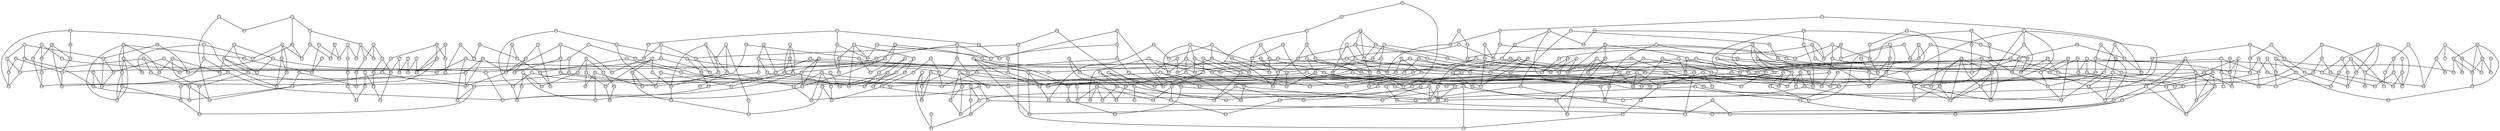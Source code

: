 graph G { 
 size = "100,100"; 
node [shape=circle, fixedsize=true, fontsize=5, height=.15];
0[ pos = "6.6,7.7" ]
1[ pos = "1.3,0.4" ]
2[ pos = "9.7,9.8" ]
3[ pos = "0.4,6.5" ]
4[ pos = "3.4,9.4" ]
5[ pos = "8.1,2.5" ]
6[ pos = "9.4,3.2" ]
7[ pos = "5.8,1.6" ]
8[ pos = "9.8,0.2" ]
9[ pos = "1.8,9.2" ]
10[ pos = "7.7,9.9" ]
11[ pos = "2.4,9.7" ]
12[ pos = "8.4,3.8" ]
13[ pos = "5.7,2.8" ]
14[ pos = "7.8,8.4" ]
15[ pos = "0.2,4.5" ]
16[ pos = "6.1,1.6" ]
17[ pos = "4.9,1.1" ]
18[ pos = "6.6,0.5" ]
19[ pos = "7.6,5.2" ]
20[ pos = "9.9,5.8" ]
21[ pos = "7.8,4.5" ]
22[ pos = "4.2,8.8" ]
23[ pos = "1.4,4" ]
24[ pos = "9,3.2" ]
25[ pos = "8.4,6.8" ]
26[ pos = "8.3,0.8" ]
27[ pos = "6.5,6.7" ]
28[ pos = "4.6,2.2" ]
29[ pos = "4.8,2.5" ]
30[ pos = "5.8,5" ]
31[ pos = "2.2,7.2" ]
32[ pos = "1.8,2.3" ]
33[ pos = "8.3,8.4" ]
34[ pos = "8,1.1" ]
35[ pos = "8.9,8" ]
36[ pos = "2.1,6.7" ]
37[ pos = "7.7,6.3" ]
38[ pos = "0.7,9.1" ]
39[ pos = "5.5,9.7" ]
40[ pos = "7.5,3.9" ]
41[ pos = "6.5,5.8" ]
42[ pos = "4.7,8.2" ]
43[ pos = "7.8,4.6" ]
44[ pos = "5.7,7.8" ]
45[ pos = "7.1,1.5" ]
46[ pos = "8,4.5" ]
47[ pos = "3.9,9.9" ]
48[ pos = "6.8,7.4" ]
49[ pos = "3.5,4.8" ]
50[ pos = "8.6,2.4" ]
51[ pos = "8,0.7" ]
52[ pos = "4.3,1" ]
53[ pos = "2.3,5" ]
54[ pos = "0.1,7.8" ]
55[ pos = "4.8,2.9" ]
56[ pos = "1.8,6.5" ]
57[ pos = "3.9,6.5" ]
58[ pos = "0,6.9" ]
59[ pos = "6.3,5.7" ]
60[ pos = "4.7,8.6" ]
61[ pos = "2.4,2.8" ]
62[ pos = "3.1,1.6" ]
63[ pos = "7.9,9.9" ]
64[ pos = "9,1.4" ]
65[ pos = "0,7.6" ]
66[ pos = "3.9,8" ]
67[ pos = "3.6,3.4" ]
68[ pos = "4.2,5.9" ]
69[ pos = "8.5,4.4" ]
70[ pos = "3.7,8.5" ]
71[ pos = "2.5,0.7" ]
72[ pos = "0.2,6.4" ]
73[ pos = "2.5,0.2" ]
74[ pos = "8.6,8.8" ]
75[ pos = "1.1,3.3" ]
76[ pos = "7.5,3.6" ]
77[ pos = "1.3,0.6" ]
78[ pos = "0.4,4.4" ]
79[ pos = "5.8,9.4" ]
80[ pos = "5.9,1" ]
81[ pos = "7.1,5" ]
82[ pos = "4.2,5.9" ]
83[ pos = "8.4,8.5" ]
84[ pos = "1.8,2.1" ]
85[ pos = "8.1,0.7" ]
86[ pos = "0.6,0.6" ]
87[ pos = "6.7,0.9" ]
88[ pos = "2.2,9.2" ]
89[ pos = "6.3,0.8" ]
90[ pos = "8,7.5" ]
91[ pos = "9.4,0.7" ]
92[ pos = "6.3,5.9" ]
93[ pos = "6.6,6.7" ]
94[ pos = "0.4,2.4" ]
95[ pos = "6.1,6.3" ]
96[ pos = "3.4,8.4" ]
97[ pos = "6.5,2.8" ]
98[ pos = "4.3,4.9" ]
99[ pos = "1.3,1.3" ]
100[ pos = "7.1,9.4" ]
101[ pos = "7.3,2.9" ]
102[ pos = "0,4" ]
103[ pos = "3.8,7.5" ]
104[ pos = "8.4,5.4" ]
105[ pos = "8.3,6.4" ]
106[ pos = "2.9,7.7" ]
107[ pos = "2.4,9.2" ]
108[ pos = "3.7,9" ]
109[ pos = "1.1,9.3" ]
110[ pos = "1.4,7.2" ]
111[ pos = "5.6,0" ]
112[ pos = "0.9,2.1" ]
113[ pos = "2.8,0.4" ]
114[ pos = "2.2,9.4" ]
115[ pos = "7,9.3" ]
116[ pos = "8.8,4.3" ]
117[ pos = "7.5,4.1" ]
118[ pos = "3.5,6.5" ]
119[ pos = "6.8,7.1" ]
120[ pos = "1.9,5.1" ]
121[ pos = "3.5,4.8" ]
122[ pos = "8.1,1.1" ]
123[ pos = "9.2,7" ]
124[ pos = "0.1,5.5" ]
125[ pos = "6.3,6.7" ]
126[ pos = "2.8,7.1" ]
127[ pos = "6.7,8.9" ]
128[ pos = "9.2,4.8" ]
129[ pos = "9.3,6.6" ]
130[ pos = "9.4,6.3" ]
131[ pos = "1.2,3.4" ]
132[ pos = "5.8,8.7" ]
133[ pos = "7.5,4.5" ]
134[ pos = "5.2,4.3" ]
135[ pos = "1.6,2.4" ]
136[ pos = "4.7,0.4" ]
137[ pos = "2.4,8" ]
138[ pos = "1.5,1.7" ]
139[ pos = "5,1.7" ]
140[ pos = "7.2,6.5" ]
141[ pos = "8.4,5.2" ]
142[ pos = "3.6,0.4" ]
143[ pos = "4.1,8" ]
144[ pos = "0.4,8.7" ]
145[ pos = "4.6,9.8" ]
146[ pos = "5,1" ]
147[ pos = "8.4,6.1" ]
148[ pos = "9.7,6" ]
149[ pos = "0.6,0.2" ]
150[ pos = "5.5,7.5" ]
151[ pos = "2.6,5.4" ]
152[ pos = "7.9,5" ]
153[ pos = "3.4,9.4" ]
154[ pos = "1.9,3.6" ]
155[ pos = "6.3,4.4" ]
156[ pos = "0.1,0" ]
157[ pos = "4.8,8.9" ]
158[ pos = "5.6,9" ]
159[ pos = "2.1,1.2" ]
160[ pos = "2.9,2" ]
161[ pos = "6.2,3.1" ]
162[ pos = "3,4.6" ]
163[ pos = "9.2,8" ]
164[ pos = "0.6,5.1" ]
165[ pos = "8.2,1.4" ]
166[ pos = "2.6,0.8" ]
167[ pos = "6.8,0.5" ]
168[ pos = "1,5.5" ]
169[ pos = "5.1,3" ]
170[ pos = "9.1,6.7" ]
171[ pos = "7.4,4.5" ]
172[ pos = "6.7,2.2" ]
173[ pos = "3.4,7.5" ]
174[ pos = "6.4,0.8" ]
175[ pos = "8.7,9.3" ]
176[ pos = "2.8,4.9" ]
177[ pos = "7.7,1" ]
178[ pos = "9.5,6.9" ]
179[ pos = "9,5.4" ]
180[ pos = "7.2,7.2" ]
181[ pos = "6.8,9.8" ]
182[ pos = "3.2,8.8" ]
183[ pos = "5.5,4.3" ]
184[ pos = "9.5,5.9" ]
185[ pos = "7.3,8.7" ]
186[ pos = "7.8,9.9" ]
187[ pos = "8.4,9.7" ]
188[ pos = "7.3,7" ]
189[ pos = "7.2,3.8" ]
190[ pos = "7.8,5.9" ]
191[ pos = "8.3,5.8" ]
192[ pos = "0.8,6" ]
193[ pos = "6.9,5.5" ]
194[ pos = "8.2,5.9" ]
195[ pos = "0.9,0.6" ]
196[ pos = "3.2,2.9" ]
197[ pos = "5.7,6.4" ]
198[ pos = "7,1.2" ]
199[ pos = "5.9,6.5" ]
200[ pos = "2.3,3.2" ]
201[ pos = "0.4,0.1" ]
202[ pos = "8.3,8.8" ]
203[ pos = "9.8,5.7" ]
204[ pos = "5.9,2.2" ]
205[ pos = "9.5,3.7" ]
206[ pos = "8.1,3" ]
207[ pos = "9.6,4.1" ]
208[ pos = "4.3,6.5" ]
209[ pos = "9.7,2.5" ]
210[ pos = "7.6,5.8" ]
211[ pos = "3.1,0.8" ]
212[ pos = "4,8.8" ]
213[ pos = "2.5,1" ]
214[ pos = "5.3,3.6" ]
215[ pos = "7.5,2.8" ]
216[ pos = "2.1,8" ]
217[ pos = "8.2,0.4" ]
218[ pos = "6.8,3.2" ]
219[ pos = "6.1,7.9" ]
220[ pos = "5.5,0.8" ]
221[ pos = "1.7,3.6" ]
222[ pos = "9.1,6.5" ]
223[ pos = "3,3.4" ]
224[ pos = "8.2,7.9" ]
225[ pos = "1.1,5.8" ]
226[ pos = "3.7,9.4" ]
227[ pos = "1.9,7.7" ]
228[ pos = "3.5,9.6" ]
229[ pos = "3.9,4" ]
230[ pos = "3.2,1.5" ]
231[ pos = "6.8,5.3" ]
232[ pos = "4.7,5" ]
233[ pos = "5.8,6.7" ]
234[ pos = "8.3,7.1" ]
235[ pos = "4.7,9" ]
236[ pos = "8,6.4" ]
237[ pos = "2.6,7.1" ]
238[ pos = "8.1,0.8" ]
239[ pos = "5.7,6.3" ]
240[ pos = "8.7,6.8" ]
241[ pos = "2.1,2.5" ]
242[ pos = "6.2,9.2" ]
243[ pos = "5.4,9.7" ]
244[ pos = "8.8,9.4" ]
245[ pos = "3.7,2.1" ]
246[ pos = "6.1,5.8" ]
247[ pos = "7.4,0.8" ]
248[ pos = "6,3.2" ]
249[ pos = "7.5,9.5" ]
250[ pos = "5.6,7.4" ]
251[ pos = "8.5,3.6" ]
252[ pos = "9,6.4" ]
253[ pos = "5.9,7.1" ]
254[ pos = "7.2,6.8" ]
255[ pos = "8.6,6" ]
256[ pos = "3.6,6" ]
257[ pos = "3.7,5" ]
258[ pos = "5.2,4.3" ]
259[ pos = "0,4.1" ]
260[ pos = "3.7,3.7" ]
261[ pos = "6.2,5" ]
262[ pos = "4.7,8.8" ]
263[ pos = "1,0.8" ]
264[ pos = "7.3,3.8" ]
265[ pos = "5.5,2.9" ]
266[ pos = "1.2,4.1" ]
267[ pos = "1.7,0.3" ]
268[ pos = "0.5,7.6" ]
269[ pos = "2.6,2.9" ]
270[ pos = "9.6,1.3" ]
271[ pos = "8.9,3.2" ]
272[ pos = "7.3,7.8" ]
273[ pos = "8.2,2.5" ]
274[ pos = "2.2,8.2" ]
275[ pos = "1.8,1.1" ]
276[ pos = "7.2,8" ]
277[ pos = "1.4,7.1" ]
278[ pos = "2.1,2.4" ]
279[ pos = "3.1,9.4" ]
280[ pos = "6.2,8.7" ]
281[ pos = "2.3,7.5" ]
282[ pos = "8,4" ]
283[ pos = "3,3.7" ]
284[ pos = "6.8,5.6" ]
285[ pos = "6.6,6.4" ]
286[ pos = "6.9,0.8" ]
287[ pos = "9.6,4.2" ]
288[ pos = "8.6,3" ]
289[ pos = "2,6" ]
290[ pos = "6.5,3.8" ]
291[ pos = "2.4,8.9" ]
292[ pos = "7.1,3.8" ]
293[ pos = "1.2,9.2" ]
294[ pos = "6.2,4.4" ]
295[ pos = "8.6,7.7" ]
296[ pos = "3.1,6.1" ]
297[ pos = "0.4,6.3" ]
298[ pos = "0.1,3.4" ]
299[ pos = "0,6.9" ]
300[ pos = "4.2,6.6" ]
301[ pos = "3.3,1.2" ]
302[ pos = "2.6,8.1" ]
303[ pos = "0.6,6.5" ]
304[ pos = "6.3,7.8" ]
305[ pos = "2.5,8" ]
306[ pos = "1.7,0.1" ]
307[ pos = "2.1,4" ]
308[ pos = "3.9,3.4" ]
309[ pos = "3.2,5.4" ]
310[ pos = "3,7" ]
311[ pos = "3.1,1.3" ]
312[ pos = "3.1,8.7" ]
313[ pos = "7.6,8.4" ]
314[ pos = "2.1,7.6" ]
315[ pos = "5.3,6.3" ]
316[ pos = "9.4,3.8" ]
317[ pos = "2.7,2.1" ]
318[ pos = "7.1,8.6" ]
319[ pos = "8.6,8.6" ]
320[ pos = "6.4,6.3" ]
321[ pos = "6.7,8.1" ]
322[ pos = "6.5,4" ]
323[ pos = "7.3,5.6" ]
324[ pos = "7.4,5.7" ]
325[ pos = "6.2,5.6" ]
326[ pos = "7.9,4.5" ]
327[ pos = "6.9,1" ]
328[ pos = "3.2,4.5" ]
329[ pos = "9.4,5.3" ]
330[ pos = "7.3,9.9" ]
331[ pos = "6.9,6.8" ]
332[ pos = "3.7,4.8" ]
333[ pos = "4.1,6" ]
334[ pos = "3.4,2.7" ]
335[ pos = "4.7,9.9" ]
336[ pos = "4.2,6.6" ]
337[ pos = "3.2,5.9" ]
338[ pos = "0.6,0.6" ]
339[ pos = "6.8,3.3" ]
340[ pos = "1.5,3" ]
341[ pos = "8.9,9.5" ]
342[ pos = "7.6,5.9" ]
343[ pos = "0.5,0.8" ]
344[ pos = "5.6,5.2" ]
345[ pos = "1.4,8.2" ]
346[ pos = "0.3,3.5" ]
347[ pos = "5,9.3" ]
348[ pos = "8.3,4.3" ]
349[ pos = "5.3,7" ]
350[ pos = "7,0" ]
351[ pos = "6.9,6.4" ]
352[ pos = "6.6,5.3" ]
353[ pos = "2.4,2.5" ]
354[ pos = "5.9,9.2" ]
355[ pos = "5.8,7.5" ]
356[ pos = "7.4,9.9" ]
357[ pos = "7,5" ]
358[ pos = "5.8,2.7" ]
359[ pos = "1.1,6.7" ]
360[ pos = "3.1,7.7" ]
361[ pos = "4.9,3.5" ]
362[ pos = "1.2,5.1" ]
363[ pos = "2.8,4.7" ]
364[ pos = "9.4,3.3" ]
365[ pos = "1.7,1.6" ]
366[ pos = "8.6,3.8" ]
367[ pos = "3.2,0.4" ]
368[ pos = "9.2,5.6" ]
369[ pos = "2.9,0.3" ]
370[ pos = "0,8.7" ]
371[ pos = "3,2.7" ]
372[ pos = "8.7,5.2" ]
373[ pos = "2.9,9.7" ]
374[ pos = "3.2,4" ]
375[ pos = "1.6,6.3" ]
376[ pos = "1.7,1.7" ]
377[ pos = "5,8.1" ]
378[ pos = "6.8,7.8" ]
379[ pos = "8.1,1.4" ]
380[ pos = "6.4,9.8" ]
381[ pos = "8.2,5" ]
382[ pos = "8.9,1.5" ]
383[ pos = "5.4,8.1" ]
384[ pos = "2.3,8.4" ]
385[ pos = "3.6,7.6" ]
386[ pos = "2.3,6.7" ]
387[ pos = "0.3,6.2" ]
388[ pos = "1.9,3.2" ]
389[ pos = "6,0.3" ]
390[ pos = "7.3,2.8" ]
391[ pos = "6.7,4.2" ]
392[ pos = "4.6,1.7" ]
393[ pos = "7.6,6.6" ]
394[ pos = "4.8,5.7" ]
395[ pos = "8.1,1.2" ]
396[ pos = "0.7,1.5" ]
397[ pos = "6.2,9.6" ]
398[ pos = "3,6.8" ]
399[ pos = "2.9,5.4" ]
400[ pos = "5.2,6.6" ]
401[ pos = "3,7.6" ]
402[ pos = "8.5,3.3" ]
403[ pos = "3.8,5.6" ]
404[ pos = "6.5,5" ]
405[ pos = "6,9" ]
406[ pos = "7.9,7.9" ]
407[ pos = "8.5,7.7" ]
408[ pos = "9.6,6.1" ]
409[ pos = "4.3,9.6" ]
410[ pos = "7,7.6" ]
411[ pos = "6,7.7" ]
412[ pos = "9.2,2.2" ]
413[ pos = "2.6,2.2" ]
414[ pos = "9.1,0.7" ]
415[ pos = "2.8,9.5" ]
416[ pos = "7.3,5.8" ]
417[ pos = "2.3,1" ]
418[ pos = "4.3,1.4" ]
419[ pos = "1.9,0.9" ]
420[ pos = "6.4,7.9" ]
421[ pos = "5.1,9.5" ]
422[ pos = "5.8,3.6" ]
423[ pos = "7.2,0.6" ]
424[ pos = "4.9,6.8" ]
425[ pos = "0.3,1.9" ]
426[ pos = "4.4,6.3" ]
427[ pos = "4.9,8.8" ]
428[ pos = "3.8,7.5" ]
429[ pos = "6.3,8.1" ]
430[ pos = "8.2,9.1" ]
431[ pos = "2.8,0.8" ]
432[ pos = "5,5.2" ]
433[ pos = "1.8,9.3" ]
434[ pos = "6.6,3.7" ]
435[ pos = "5.4,8.2" ]
436[ pos = "6.8,5.8" ]
437[ pos = "7.8,7.8" ]
438[ pos = "4.6,0.2" ]
439[ pos = "8.5,9.6" ]
440[ pos = "7,4" ]
441[ pos = "1.5,6.7" ]
442[ pos = "5.5,6.4" ]
443[ pos = "5.5,4.5" ]
444[ pos = "9.1,1.8" ]
445[ pos = "7.8,7.4" ]
446[ pos = "6.2,5.9" ]
447[ pos = "3.4,1.2" ]
448[ pos = "1.1,0.4" ]
449[ pos = "5.7,2.9" ]
450[ pos = "9.4,6.4" ]
451[ pos = "1.1,6.2" ]
452[ pos = "2.2,4.1" ]
453[ pos = "9.3,6.8" ]
454[ pos = "4.4,3" ]
455[ pos = "1.6,6.6" ]
456[ pos = "2.2,8.4" ]
457[ pos = "3.3,2.9" ]
458[ pos = "0,4.1" ]
459[ pos = "7.5,9.2" ]
460[ pos = "1.1,0.5" ]
461[ pos = "1.8,7.3" ]
462[ pos = "6.4,5.2" ]
463[ pos = "3.7,2.7" ]
464[ pos = "5.6,4.7" ]
465[ pos = "5.6,5" ]
466[ pos = "6.3,2" ]
467[ pos = "6.5,8.5" ]
468[ pos = "1.3,5.8" ]
469[ pos = "0.5,0.9" ]
470[ pos = "4,2.2" ]
471[ pos = "7.6,6.2" ]
472[ pos = "0.6,6.1" ]
473[ pos = "9.1,0.6" ]
474[ pos = "5.4,1.8" ]
475[ pos = "5,6.6" ]
476[ pos = "2.4,6.8" ]
477[ pos = "9.1,4" ]
478[ pos = "7.2,8.1" ]
479[ pos = "6.8,8.1" ]
480[ pos = "2.8,7.6" ]
481[ pos = "3.1,9.1" ]
482[ pos = "9.6,4.8" ]
483[ pos = "2.8,1" ]
484[ pos = "5.8,3.3" ]
485[ pos = "7.1,9.8" ]
486[ pos = "0.7,4.7" ]
487[ pos = "1.2,6.5" ]
488[ pos = "6.1,0.4" ]
489[ pos = "2.4,1.5" ]
490[ pos = "2.2,7.4" ]
491[ pos = "3.3,9.8" ]
492[ pos = "9.5,2.5" ]
493[ pos = "3.9,6.7" ]
494[ pos = "0.6,5.9" ]
495[ pos = "4.8,8.6" ]
496[ pos = "3.5,3.2" ]
497[ pos = "7.7,8.4" ]
498[ pos = "3.2,5.7" ]
499[ pos = "4.6,9.1" ]
500[ pos = "9,1.7" ]
501[ pos = "4.1,5" ]
502[ pos = "1.7,5.4" ]
503[ pos = "1.5,7.8" ]
504[ pos = "5.8,9.1" ]
505[ pos = "4.5,3.2" ]
506[ pos = "6.6,3.1" ]
507[ pos = "8.3,1.3" ]
508[ pos = "0.8,2.2" ]
509[ pos = "3.2,6.6" ]
510[ pos = "3.3,8.1" ]
511[ pos = "5.2,6.8" ]
512[ pos = "6.5,8.1" ]
513[ pos = "0.4,9.7" ]
514[ pos = "3.8,5" ]
515[ pos = "4,8" ]
516[ pos = "6.8,3.4" ]
517[ pos = "8.2,3.7" ]
518[ pos = "8.8,9.8" ]
519[ pos = "6.7,9.8" ]
520[ pos = "4.1,1.2" ]
521[ pos = "8.2,5.9" ]
522[ pos = "4.3,6.5" ]
523[ pos = "7.2,0.3" ]
524[ pos = "3.9,0.5" ]
525[ pos = "6.9,7.2" ]
526[ pos = "3.8,2.1" ]
527[ pos = "9.3,5.5" ]
528[ pos = "0.2,9.7" ]
529[ pos = "5.2,9.2" ]
530[ pos = "4.8,4.5" ]
531[ pos = "2.5,6.8" ]
532[ pos = "7.9,0.7" ]
533[ pos = "0.5,1.9" ]
534[ pos = "5.7,7.2" ]
535[ pos = "6.9,9.9" ]
536[ pos = "3.6,5.1" ]
537[ pos = "5.8,3.2" ]
538[ pos = "6.9,8.3" ]
539[ pos = "3.5,0.8" ]
540[ pos = "8.8,0.5" ]
541[ pos = "8.1,7.8" ]
542[ pos = "7.8,7.4" ]
543[ pos = "3.3,3.3" ]
544[ pos = "2.3,3.7" ]
545[ pos = "2.5,7.1" ]
546[ pos = "3.4,5" ]
547[ pos = "9.1,6.5" ]
548[ pos = "5.8,9.6" ]
549[ pos = "8.4,1.5" ]
550[ pos = "2,0.5" ]
551[ pos = "6.6,5.7" ]
552[ pos = "0.9,2.5" ]
553[ pos = "8.9,7.8" ]
554[ pos = "6,7.6" ]
555[ pos = "8.6,4.8" ]
556[ pos = "8.1,1.9" ]
557[ pos = "7.8,6" ]
558[ pos = "4.5,1.1" ]
559[ pos = "9.3,6.9" ]
560[ pos = "0,7" ]
561[ pos = "9.2,3.5" ]
562[ pos = "7.3,8.4" ]
563[ pos = "0,3.1" ]
564[ pos = "3.2,3.7" ]
565[ pos = "9.8,5.3" ]
566[ pos = "4.2,1.7" ]
567[ pos = "1,5.1" ]
568[ pos = "9.4,5.1" ]
569[ pos = "2.9,5.4" ]
570[ pos = "7.9,6.8" ]
571[ pos = "5.4,6.1" ]
572[ pos = "3.9,3.2" ]
573[ pos = "7.3,3.7" ]
574[ pos = "9.5,1.8" ]
575[ pos = "5.8,9.5" ]
576[ pos = "8.8,5" ]
577[ pos = "8.2,6.1" ]
578[ pos = "8.6,8.3" ]
579[ pos = "4.4,1.9" ]
580[ pos = "2,9.5" ]
581[ pos = "7.2,1.4" ]
582[ pos = "1.2,3.4" ]
583[ pos = "6.6,0.6" ]
584[ pos = "3.7,4.7" ]
585[ pos = "6,1.6" ]
586[ pos = "6.7,1.4" ]
587[ pos = "2.9,0.7" ]
588[ pos = "9.8,0.2" ]
589[ pos = "4.4,9.3" ]
590[ pos = "7.2,5.4" ]
591[ pos = "4,1.3" ]
592[ pos = "5.6,2.3" ]
593[ pos = "7.4,4.3" ]
594[ pos = "0.6,7.1" ]
595[ pos = "6.2,7.8" ]
596[ pos = "1.8,8.6" ]
597[ pos = "9.2,8.2" ]
598[ pos = "7.2,1" ]
599[ pos = "8.8,6.1" ]
600[ pos = "5.8,0" ]
601[ pos = "7.7,2.5" ]
602[ pos = "6.6,5.9" ]
603[ pos = "8.4,1.6" ]
604[ pos = "1.3,8" ]
605[ pos = "0.9,8.6" ]
606[ pos = "3.4,4.9" ]
607[ pos = "9.9,9.1" ]
608[ pos = "7.2,2.5" ]
609[ pos = "3.4,3" ]
610[ pos = "4.8,4.8" ]
611[ pos = "0.8,6.6" ]
612[ pos = "8.6,5.3" ]
613[ pos = "4.8,1" ]
614[ pos = "6.3,8.8" ]
615[ pos = "7.1,7.3" ]
616[ pos = "4,0" ]
617[ pos = "9.9,5.8" ]
618[ pos = "5.9,3.5" ]
619[ pos = "7.4,7.3" ]
620[ pos = "1.6,3.5" ]
621[ pos = "1.1,0.2" ]
622[ pos = "3.7,1" ]
623[ pos = "9.3,6.1" ]
624[ pos = "3.5,7.9" ]
625[ pos = "9.2,8.4" ]
626[ pos = "7.9,5.2" ]
627[ pos = "0.2,1.7" ]
628[ pos = "5.7,5.1" ]
629[ pos = "2.7,2.1" ]
630[ pos = "3.9,9.8" ]
631[ pos = "9.4,3.2" ]
632[ pos = "9.9,4.5" ]
633[ pos = "9,5.8" ]
634[ pos = "8.1,6.5" ]
635[ pos = "8.3,9.7" ]
636[ pos = "0,9.4" ]
637[ pos = "9.9,8.9" ]
638[ pos = "0.4,4.5" ]
639[ pos = "5.1,9.2" ]
640[ pos = "7.6,4.3" ]
641[ pos = "2.8,5.6" ]
642[ pos = "4.7,3" ]
643[ pos = "7.3,0.5" ]
644[ pos = "3.3,0.1" ]
645[ pos = "7.8,2.5" ]
646[ pos = "5.1,7.2" ]
647[ pos = "5.7,5" ]
648[ pos = "1.8,4.7" ]
649[ pos = "6.1,5.1" ]
0--48;
0--378;
0--420;
1--77;
1--267;
1--448;
2--341;
2--607;
3--72;
3--297;
3--303;
4--153;
4--228;
4--279;
5--206;
5--273;
5--556;
5--645;
6--364;
6--492;
6--631;
7--80;
7--204;
7--474;
7--585;
8--91;
8--588;
9--293;
9--433;
9--596;
10--186;
10--356;
11--114;
11--415;
12--251;
12--366;
12--517;
13--358;
13--449;
14--33;
14--406;
14--497;
15--259;
15--458;
15--638;
16--466;
16--585;
16--586;
17--139;
17--146;
17--613;
18--167;
18--583;
19--590;
19--626;
20--148;
20--203;
20--617;
21--43;
21--326;
21--640;
22--212;
22--262;
23--221;
23--266;
24--271;
24--561;
25--105;
25--234;
25--240;
26--238;
26--540;
27--93;
27--125;
28--29;
28--579;
29--55;
30--647;
30--649;
31--490;
31--545;
32--84;
32--135;
32--278;
33--83;
33--224;
34--122;
34--177;
35--163;
35--553;
35--578;
36--56;
36--386;
37--236;
37--393;
37--471;
38--109;
38--144;
38--513;
39--243;
39--548;
40--117;
40--264;
41--92;
41--551;
41--602;
42--60;
42--143;
42--377;
43--152;
44--355;
44--383;
44--411;
45--581;
46--326;
46--348;
47--630;
48--410;
48--525;
49--121;
49--328;
49--332;
49--606;
50--273;
50--288;
50--412;
51--85;
51--532;
52--520;
52--558;
53--120;
53--151;
53--176;
54--65;
54--268;
54--370;
55--169;
55--642;
56--375;
56--455;
57--118;
57--300;
57--333;
57--336;
57--493;
58--72;
58--299;
58--560;
59--92;
59--325;
60--262;
60--495;
61--200;
61--269;
61--353;
62--160;
62--230;
63--186;
63--635;
64--270;
64--382;
64--414;
65--560;
66--70;
66--515;
66--624;
67--260;
67--308;
67--496;
68--82;
68--333;
68--394;
68--403;
69--116;
69--348;
69--555;
70--96;
70--212;
71--166;
71--550;
72--297;
72--299;
73--113;
74--175;
74--202;
74--319;
75--131;
75--340;
75--346;
75--582;
76--101;
76--573;
78--638;
79--354;
79--575;
80--89;
80--220;
80--585;
81--171;
81--357;
81--590;
82--333;
82--394;
82--403;
83--202;
83--319;
83--578;
84--376;
85--217;
85--238;
86--149;
86--195;
86--338;
86--343;
87--174;
87--286;
88--107;
88--114;
89--174;
89--488;
90--234;
90--445;
90--541;
90--542;
91--270;
91--414;
91--588;
92--320;
92--446;
93--285;
93--331;
94--425;
94--508;
94--563;
95--199;
95--320;
95--446;
96--312;
96--510;
97--172;
97--506;
98--232;
98--501;
99--138;
99--263;
99--396;
100--115;
100--249;
100--485;
101--218;
101--390;
102--259;
102--346;
102--458;
103--385;
103--428;
103--493;
104--141;
104--191;
104--612;
105--147;
105--634;
106--401;
106--480;
107--291;
107--415;
108--182;
108--212;
108--226;
109--293;
110--277;
110--461;
111--600;
112--138;
112--508;
113--369;
113--587;
114--580;
115--127;
116--477;
117--593;
117--640;
118--256;
118--509;
119--331;
119--525;
120--502;
120--648;
121--328;
121--332;
121--606;
122--238;
122--395;
123--553;
123--559;
124--164;
124--494;
125--320;
126--237;
126--310;
126--480;
127--318;
127--614;
128--568;
128--576;
129--170;
129--222;
129--450;
129--453;
129--547;
130--408;
130--450;
130--623;
131--582;
131--620;
132--158;
132--405;
132--435;
133--171;
133--640;
134--183;
134--214;
134--258;
134--530;
135--340;
135--552;
136--438;
136--613;
137--274;
137--305;
138--376;
139--392;
139--474;
140--254;
140--351;
140--393;
141--381;
142--367;
142--524;
142--539;
143--515;
144--370;
144--605;
145--335;
145--409;
146--220;
147--255;
147--577;
148--184;
148--408;
148--617;
149--201;
149--338;
149--621;
150--250;
150--646;
151--289;
151--641;
152--381;
152--626;
153--228;
153--279;
154--221;
154--388;
154--544;
155--294;
155--391;
156--201;
157--235;
157--262;
157--427;
157--639;
158--504;
158--529;
159--275;
159--417;
159--489;
160--317;
160--629;
161--248;
161--506;
162--328;
162--363;
163--597;
164--486;
164--567;
165--379;
165--507;
166--213;
166--431;
167--286;
168--225;
168--567;
169--265;
169--361;
170--222;
170--240;
170--547;
171--593;
172--466;
172--608;
173--360;
173--385;
174--583;
175--244;
175--439;
176--363;
176--399;
176--569;
177--247;
177--532;
178--559;
179--368;
179--372;
180--188;
180--615;
180--619;
181--519;
181--535;
182--312;
182--481;
183--258;
183--443;
184--368;
184--623;
185--318;
185--459;
187--439;
187--635;
188--254;
189--264;
189--292;
190--194;
190--342;
190--521;
190--557;
191--194;
191--521;
192--225;
192--451;
192--472;
192--494;
193--231;
193--284;
193--590;
194--521;
194--577;
195--263;
195--338;
195--460;
196--371;
196--457;
197--199;
197--239;
197--442;
198--327;
198--581;
198--586;
198--598;
199--233;
200--388;
200--544;
202--430;
203--565;
203--617;
204--466;
204--592;
205--316;
206--402;
207--287;
207--316;
208--300;
208--336;
208--424;
208--426;
208--522;
209--492;
210--324;
210--342;
211--301;
211--367;
211--539;
211--587;
213--417;
214--258;
214--361;
214--422;
215--390;
215--601;
216--227;
216--274;
218--339;
218--506;
219--429;
219--595;
220--389;
221--620;
222--252;
222--547;
223--283;
223--543;
224--407;
224--541;
225--468;
226--228;
227--314;
227--461;
227--503;
228--491;
228--630;
229--260;
229--584;
230--245;
230--311;
231--352;
231--357;
232--432;
232--610;
233--253;
235--347;
235--499;
236--634;
237--545;
241--278;
241--353;
242--397;
242--405;
243--421;
244--341;
245--526;
246--325;
246--446;
247--423;
247--598;
248--537;
249--356;
249--459;
250--355;
250--534;
251--366;
251--402;
252--547;
252--599;
253--534;
254--331;
255--599;
256--333;
256--337;
256--403;
257--332;
257--514;
257--536;
258--530;
259--458;
261--294;
261--462;
261--649;
264--573;
265--449;
266--486;
267--306;
267--550;
268--594;
268--604;
269--371;
270--574;
271--288;
272--276;
272--410;
272--437;
274--456;
275--365;
275--419;
276--478;
277--441;
279--415;
279--481;
280--405;
280--467;
280--614;
281--480;
281--490;
282--348;
282--517;
283--544;
283--564;
284--436;
284--551;
285--320;
285--351;
286--327;
286--423;
287--632;
288--402;
289--375;
289--502;
290--322;
290--434;
290--618;
291--312;
291--384;
292--440;
292--516;
294--464;
295--407;
295--553;
296--337;
296--509;
297--387;
297--472;
298--346;
298--563;
299--560;
300--336;
300--493;
300--522;
301--311;
301--447;
302--305;
303--611;
304--420;
304--595;
305--480;
307--452;
307--544;
308--572;
309--399;
309--498;
309--546;
309--569;
310--398;
311--483;
313--497;
313--562;
314--490;
315--400;
315--442;
315--571;
316--477;
316--561;
317--413;
317--489;
317--629;
318--538;
318--562;
321--479;
321--512;
322--391;
323--324;
323--590;
324--416;
325--462;
328--374;
329--527;
329--565;
329--568;
330--356;
330--485;
331--351;
332--584;
333--426;
334--457;
334--463;
335--421;
336--493;
336--522;
337--498;
338--343;
339--516;
340--388;
341--518;
343--469;
344--432;
344--628;
345--596;
345--604;
345--605;
347--421;
347--639;
349--511;
349--534;
349--646;
350--523;
352--462;
353--413;
354--405;
354--504;
355--554;
358--592;
359--487;
359--611;
360--401;
361--505;
362--502;
362--567;
363--452;
364--561;
364--631;
365--376;
366--477;
367--369;
367--644;
368--527;
368--633;
370--636;
372--576;
372--612;
373--415;
373--491;
374--564;
377--383;
378--410;
378--479;
379--395;
380--397;
380--519;
382--500;
382--549;
383--435;
384--456;
385--428;
385--624;
386--476;
389--488;
389--600;
390--608;
391--440;
392--579;
393--570;
394--432;
394--571;
396--469;
396--533;
397--548;
398--509;
399--569;
399--641;
400--475;
400--511;
403--536;
404--462;
405--614;
406--437;
406--541;
409--589;
409--630;
410--615;
411--554;
411--595;
412--444;
412--492;
413--629;
414--473;
416--436;
418--520;
418--558;
418--566;
419--550;
420--429;
420--512;
422--618;
423--643;
424--475;
424--522;
425--533;
425--627;
426--475;
426--522;
427--495;
428--493;
429--512;
430--459;
431--483;
431--587;
433--580;
434--516;
436--602;
438--616;
439--518;
440--593;
441--455;
441--487;
443--464;
444--500;
444--574;
445--542;
445--619;
447--622;
448--460;
448--621;
449--537;
451--487;
452--648;
453--559;
454--505;
454--572;
456--596;
457--609;
461--490;
463--470;
463--572;
464--465;
465--647;
467--512;
467--614;
468--502;
470--526;
470--579;
471--557;
472--494;
473--540;
474--592;
476--531;
478--538;
478--562;
479--538;
482--568;
482--632;
484--537;
484--618;
485--535;
486--638;
489--629;
492--631;
496--543;
496--609;
498--641;
499--589;
501--514;
503--604;
505--642;
507--549;
508--533;
508--552;
510--624;
513--528;
520--591;
521--577;
523--643;
524--616;
525--615;
528--636;
529--639;
530--610;
531--545;
536--546;
539--622;
542--619;
546--606;
548--575;
549--603;
555--576;
556--603;
557--577;
558--613;
560--594;
566--579;
569--641;
570--634;
582--620;
591--622;
593--640;
594--611;
597--625;
599--633;
601--645;
607--637;
623--633;
625--637;
628--647;
}